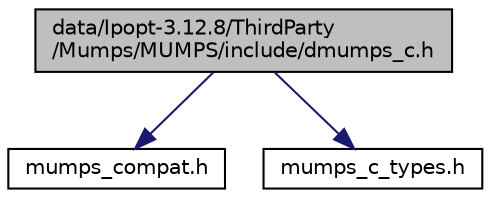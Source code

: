 digraph "data/Ipopt-3.12.8/ThirdParty/Mumps/MUMPS/include/dmumps_c.h"
{
  edge [fontname="Helvetica",fontsize="10",labelfontname="Helvetica",labelfontsize="10"];
  node [fontname="Helvetica",fontsize="10",shape=record];
  Node0 [label="data/Ipopt-3.12.8/ThirdParty\l/Mumps/MUMPS/include/dmumps_c.h",height=0.2,width=0.4,color="black", fillcolor="grey75", style="filled", fontcolor="black"];
  Node0 -> Node1 [color="midnightblue",fontsize="10",style="solid",fontname="Helvetica"];
  Node1 [label="mumps_compat.h",height=0.2,width=0.4,color="black", fillcolor="white", style="filled",URL="$ThirdParty_2Mumps_2MUMPS_2include_2mumps__compat_8h.html"];
  Node0 -> Node2 [color="midnightblue",fontsize="10",style="solid",fontname="Helvetica"];
  Node2 [label="mumps_c_types.h",height=0.2,width=0.4,color="black", fillcolor="white", style="filled",URL="$ThirdParty_2Mumps_2MUMPS_2include_2mumps__c__types_8h.html"];
}
